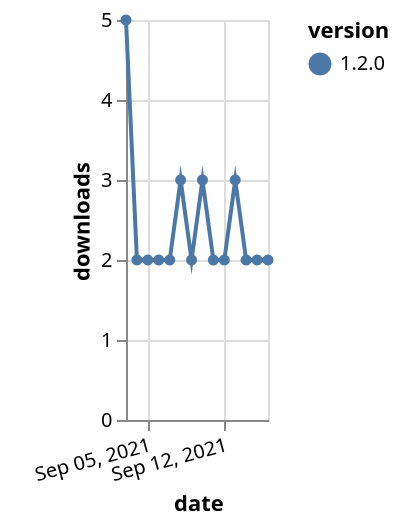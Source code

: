 {"$schema": "https://vega.github.io/schema/vega-lite/v5.json", "description": "A simple bar chart with embedded data.", "data": {"values": [{"date": "2021-09-03", "total": 44, "delta": 5, "version": "1.2.0"}, {"date": "2021-09-04", "total": 46, "delta": 2, "version": "1.2.0"}, {"date": "2021-09-05", "total": 48, "delta": 2, "version": "1.2.0"}, {"date": "2021-09-06", "total": 50, "delta": 2, "version": "1.2.0"}, {"date": "2021-09-07", "total": 52, "delta": 2, "version": "1.2.0"}, {"date": "2021-09-08", "total": 55, "delta": 3, "version": "1.2.0"}, {"date": "2021-09-09", "total": 57, "delta": 2, "version": "1.2.0"}, {"date": "2021-09-10", "total": 60, "delta": 3, "version": "1.2.0"}, {"date": "2021-09-11", "total": 62, "delta": 2, "version": "1.2.0"}, {"date": "2021-09-12", "total": 64, "delta": 2, "version": "1.2.0"}, {"date": "2021-09-13", "total": 67, "delta": 3, "version": "1.2.0"}, {"date": "2021-09-14", "total": 69, "delta": 2, "version": "1.2.0"}, {"date": "2021-09-15", "total": 71, "delta": 2, "version": "1.2.0"}, {"date": "2021-09-16", "total": 73, "delta": 2, "version": "1.2.0"}]}, "width": "container", "mark": {"type": "line", "point": {"filled": true}}, "encoding": {"x": {"field": "date", "type": "temporal", "timeUnit": "yearmonthdate", "title": "date", "axis": {"labelAngle": -15}}, "y": {"field": "delta", "type": "quantitative", "title": "downloads"}, "color": {"field": "version", "type": "nominal"}, "tooltip": {"field": "delta"}}}